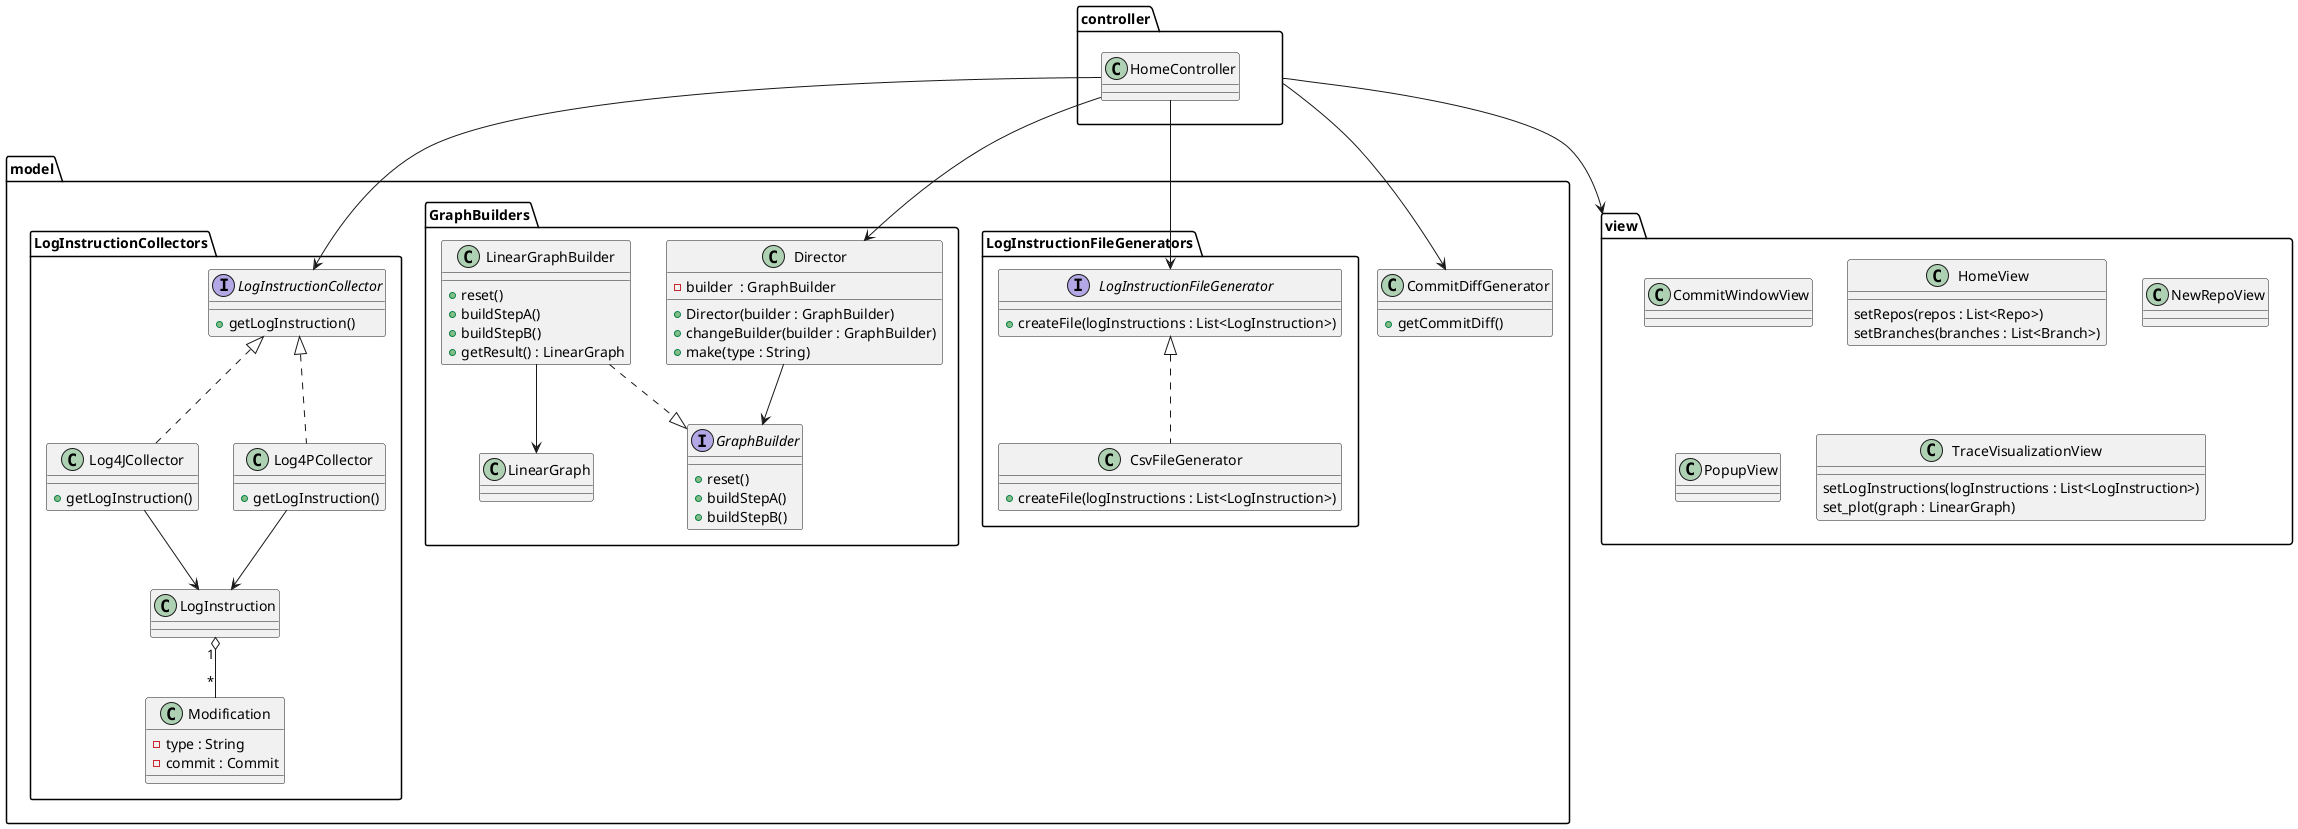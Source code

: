 @startuml class
package controller {
    class HomeController
}

package model {
    class CommitDiffGenerator{
        + getCommitDiff()
    }

    package LogInstructionFileGenerators{
        interface LogInstructionFileGenerator{
            + createFile(logInstructions : List<LogInstruction>)
        }

        class CsvFileGenerator implements LogInstructionFileGenerator{
            + createFile(logInstructions : List<LogInstruction>)
        }
    }

    package GraphBuilders{
        class Director {
            - builder  : GraphBuilder
            + Director(builder : GraphBuilder)
            + changeBuilder(builder : GraphBuilder)
            + make(type : String)
        }
        interface GraphBuilder{
            + reset()
            + buildStepA()
            + buildStepB()
        }
        class LinearGraphBuilder{
            + reset()
            + buildStepA()
            + buildStepB()
            + getResult() : LinearGraph
        }
        class LinearGraph
    }

    package LogInstructionCollectors{
        interface LogInstructionCollector{
            + getLogInstruction()
        }

        class Log4JCollector implements LogInstructionCollector{
            + getLogInstruction()
        }

        class Log4PCollector implements LogInstructionCollector{
            + getLogInstruction()
        }
        class LogInstruction
        class Modification {
            - type : String
            - commit : Commit
        }
    }
}

HomeController --> LogInstructionCollector
HomeController --> LogInstructionFileGenerator 
controller --> CommitDiffGenerator

package view {
    class CommitWindowView
    class HomeView {
        setRepos(repos : List<Repo>)
        setBranches(branches : List<Branch>)
    }
    class NewRepoView
    class PopupView
    class TraceVisualizationView {
        setLogInstructions(logInstructions : List<LogInstruction>)
        set_plot(graph : LinearGraph)
    }

}

controller --> view



LogInstruction "1" o-- "*"Modification
Log4JCollector --> LogInstruction
Log4PCollector --> LogInstruction


HomeController --> Director
Director --> GraphBuilder
LinearGraphBuilder ..|> GraphBuilder
LinearGraphBuilder --> LinearGraph






@enduml